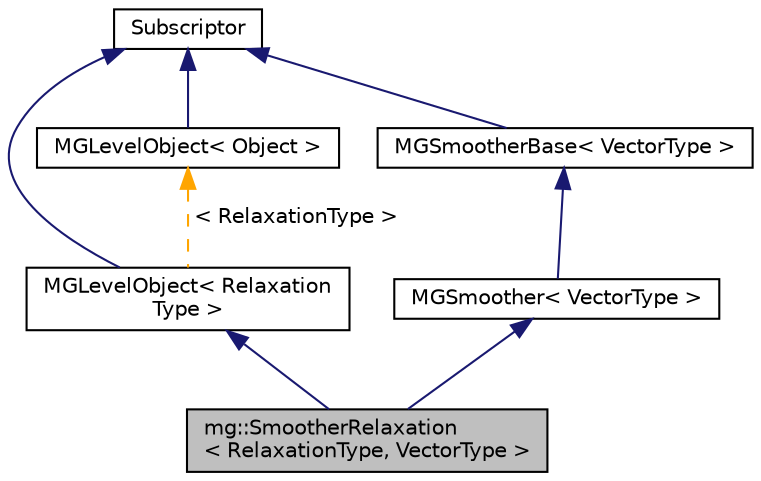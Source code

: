 digraph "mg::SmootherRelaxation&lt; RelaxationType, VectorType &gt;"
{
 // LATEX_PDF_SIZE
  edge [fontname="Helvetica",fontsize="10",labelfontname="Helvetica",labelfontsize="10"];
  node [fontname="Helvetica",fontsize="10",shape=record];
  Node1 [label="mg::SmootherRelaxation\l\< RelaxationType, VectorType \>",height=0.2,width=0.4,color="black", fillcolor="grey75", style="filled", fontcolor="black",tooltip=" "];
  Node2 -> Node1 [dir="back",color="midnightblue",fontsize="10",style="solid",fontname="Helvetica"];
  Node2 [label="MGLevelObject\< Relaxation\lType \>",height=0.2,width=0.4,color="black", fillcolor="white", style="filled",URL="$classMGLevelObject.html",tooltip=" "];
  Node3 -> Node2 [dir="back",color="midnightblue",fontsize="10",style="solid",fontname="Helvetica"];
  Node3 [label="Subscriptor",height=0.2,width=0.4,color="black", fillcolor="white", style="filled",URL="$classSubscriptor.html",tooltip=" "];
  Node4 -> Node2 [dir="back",color="orange",fontsize="10",style="dashed",label=" \< RelaxationType \>" ,fontname="Helvetica"];
  Node4 [label="MGLevelObject\< Object \>",height=0.2,width=0.4,color="black", fillcolor="white", style="filled",URL="$classMGLevelObject.html",tooltip=" "];
  Node3 -> Node4 [dir="back",color="midnightblue",fontsize="10",style="solid",fontname="Helvetica"];
  Node5 -> Node1 [dir="back",color="midnightblue",fontsize="10",style="solid",fontname="Helvetica"];
  Node5 [label="MGSmoother\< VectorType \>",height=0.2,width=0.4,color="black", fillcolor="white", style="filled",URL="$classMGSmoother.html",tooltip=" "];
  Node6 -> Node5 [dir="back",color="midnightblue",fontsize="10",style="solid",fontname="Helvetica"];
  Node6 [label="MGSmootherBase\< VectorType \>",height=0.2,width=0.4,color="black", fillcolor="white", style="filled",URL="$classMGSmootherBase.html",tooltip=" "];
  Node3 -> Node6 [dir="back",color="midnightblue",fontsize="10",style="solid",fontname="Helvetica"];
}
